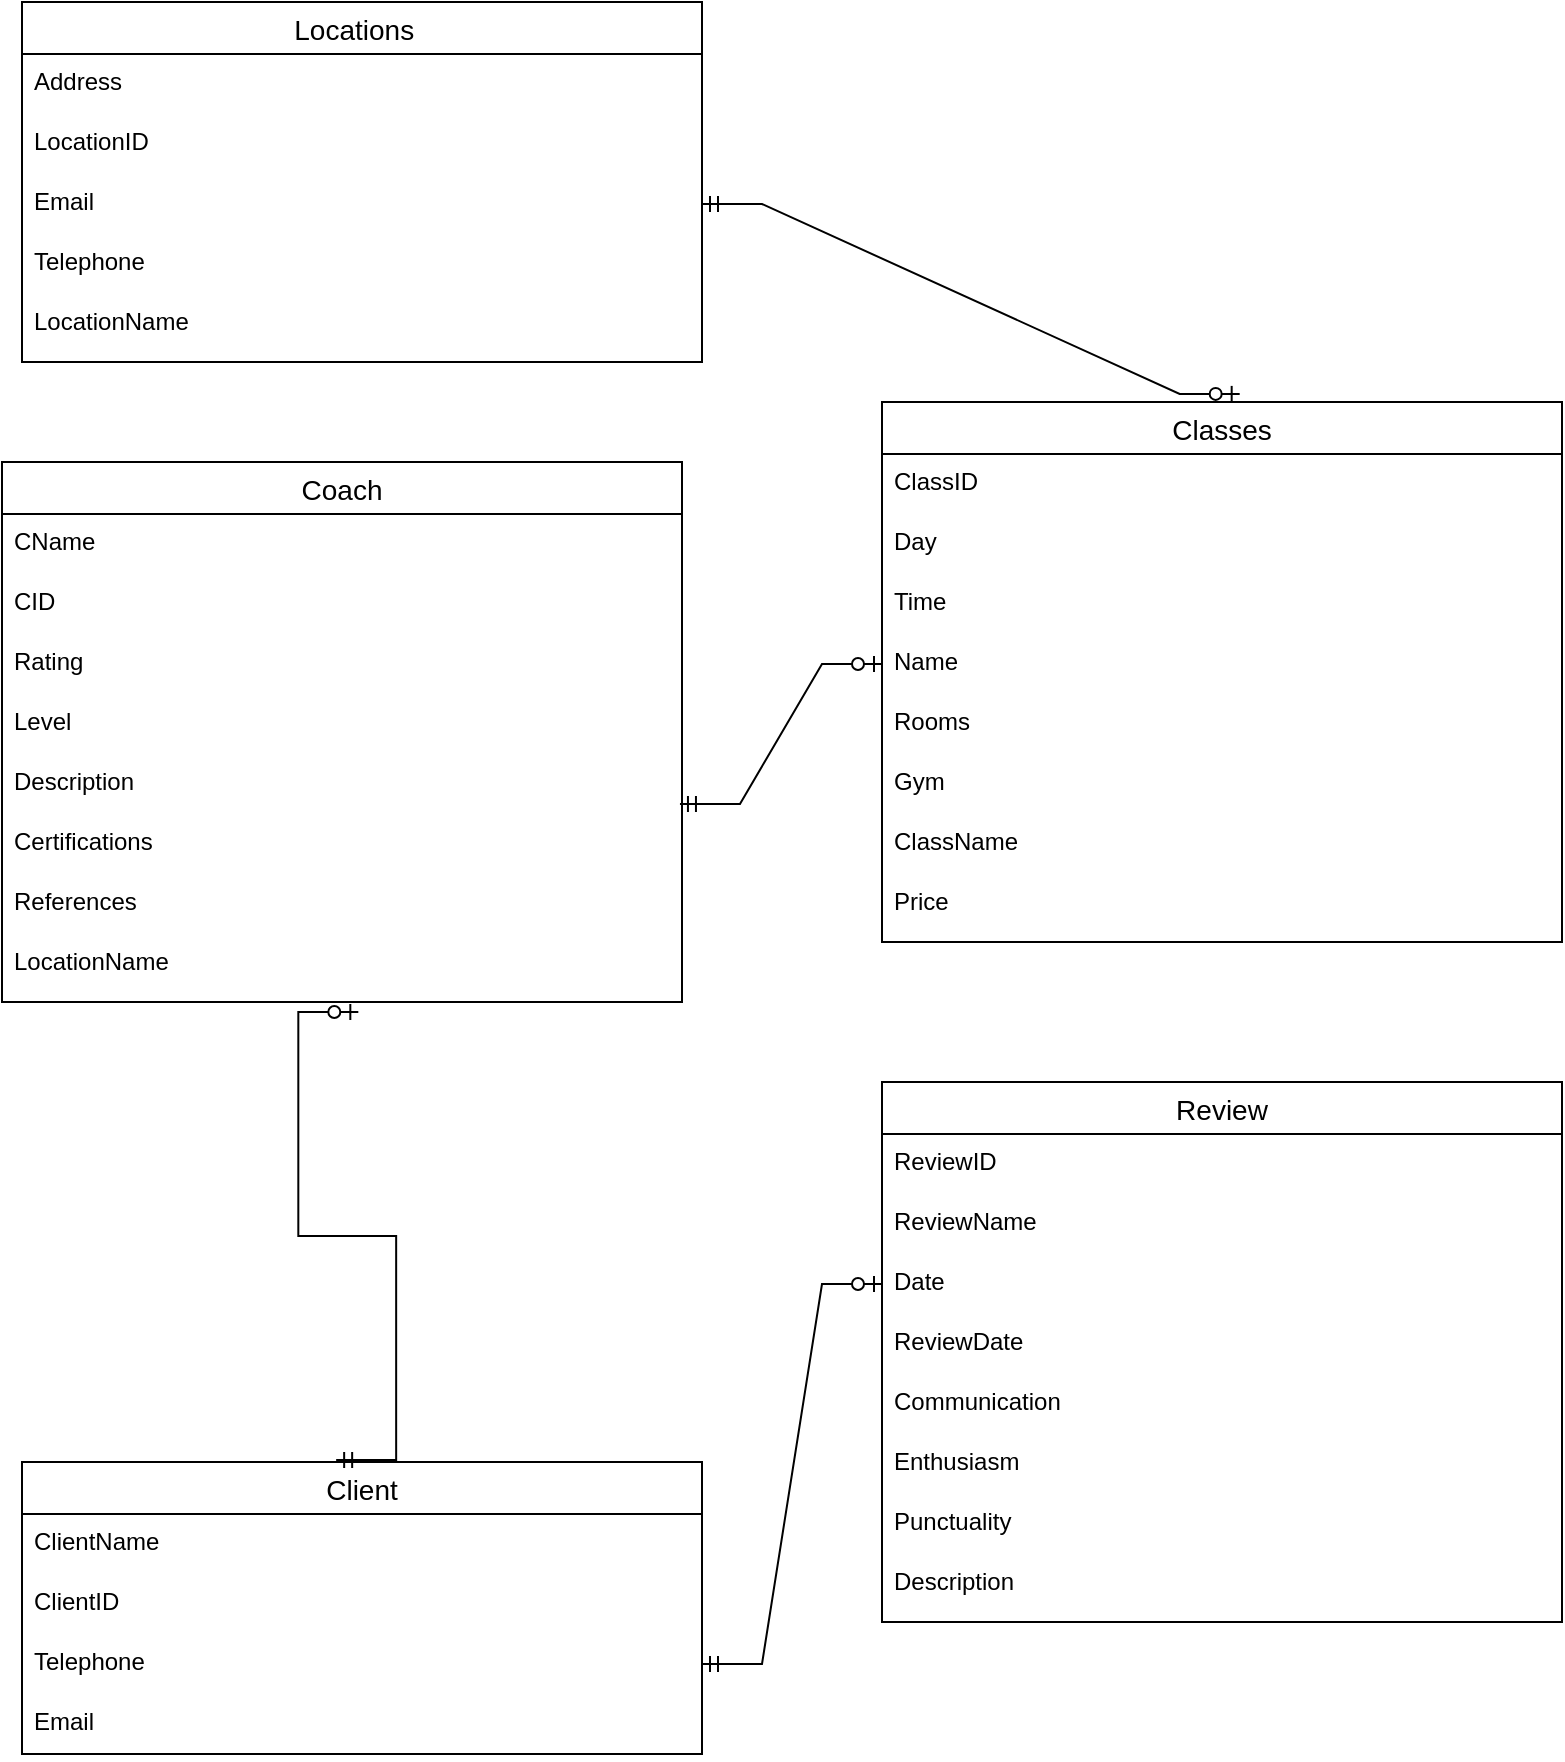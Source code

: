 <mxfile version="15.8.3" type="github"><diagram id="R2lEEEUBdFMjLlhIrx00" name="Page-1"><mxGraphModel dx="2062" dy="1114" grid="1" gridSize="10" guides="1" tooltips="1" connect="1" arrows="1" fold="1" page="1" pageScale="1" pageWidth="850" pageHeight="1100" math="0" shadow="0" extFonts="Permanent Marker^https://fonts.googleapis.com/css?family=Permanent+Marker"><root><mxCell id="0"/><mxCell id="1" parent="0"/><mxCell id="nBttD80EaLpWRcCK-rpo-7" value="Locations  " style="swimlane;fontStyle=0;childLayout=stackLayout;horizontal=1;startSize=26;horizontalStack=0;resizeParent=1;resizeParentMax=0;resizeLast=0;collapsible=1;marginBottom=0;align=center;fontSize=14;" vertex="1" parent="1"><mxGeometry x="50" y="80" width="340" height="180" as="geometry"/></mxCell><mxCell id="nBttD80EaLpWRcCK-rpo-8" value="Address" style="text;strokeColor=none;fillColor=none;spacingLeft=4;spacingRight=4;overflow=hidden;rotatable=0;points=[[0,0.5],[1,0.5]];portConstraint=eastwest;fontSize=12;" vertex="1" parent="nBttD80EaLpWRcCK-rpo-7"><mxGeometry y="26" width="340" height="30" as="geometry"/></mxCell><mxCell id="nBttD80EaLpWRcCK-rpo-9" value="LocationID" style="text;strokeColor=none;fillColor=none;spacingLeft=4;spacingRight=4;overflow=hidden;rotatable=0;points=[[0,0.5],[1,0.5]];portConstraint=eastwest;fontSize=12;" vertex="1" parent="nBttD80EaLpWRcCK-rpo-7"><mxGeometry y="56" width="340" height="30" as="geometry"/></mxCell><mxCell id="nBttD80EaLpWRcCK-rpo-11" value="Email" style="text;strokeColor=none;fillColor=none;spacingLeft=4;spacingRight=4;overflow=hidden;rotatable=0;points=[[0,0.5],[1,0.5]];portConstraint=eastwest;fontSize=12;" vertex="1" parent="nBttD80EaLpWRcCK-rpo-7"><mxGeometry y="86" width="340" height="30" as="geometry"/></mxCell><mxCell id="nBttD80EaLpWRcCK-rpo-12" value="Telephone" style="text;strokeColor=none;fillColor=none;spacingLeft=4;spacingRight=4;overflow=hidden;rotatable=0;points=[[0,0.5],[1,0.5]];portConstraint=eastwest;fontSize=12;" vertex="1" parent="nBttD80EaLpWRcCK-rpo-7"><mxGeometry y="116" width="340" height="30" as="geometry"/></mxCell><mxCell id="nBttD80EaLpWRcCK-rpo-10" value="LocationName" style="text;strokeColor=none;fillColor=none;spacingLeft=4;spacingRight=4;overflow=hidden;rotatable=0;points=[[0,0.5],[1,0.5]];portConstraint=eastwest;fontSize=12;" vertex="1" parent="nBttD80EaLpWRcCK-rpo-7"><mxGeometry y="146" width="340" height="34" as="geometry"/></mxCell><mxCell id="nBttD80EaLpWRcCK-rpo-13" value="Coach" style="swimlane;fontStyle=0;childLayout=stackLayout;horizontal=1;startSize=26;horizontalStack=0;resizeParent=1;resizeParentMax=0;resizeLast=0;collapsible=1;marginBottom=0;align=center;fontSize=14;" vertex="1" parent="1"><mxGeometry x="40" y="310" width="340" height="270" as="geometry"/></mxCell><mxCell id="nBttD80EaLpWRcCK-rpo-14" value="CName" style="text;strokeColor=none;fillColor=none;spacingLeft=4;spacingRight=4;overflow=hidden;rotatable=0;points=[[0,0.5],[1,0.5]];portConstraint=eastwest;fontSize=12;" vertex="1" parent="nBttD80EaLpWRcCK-rpo-13"><mxGeometry y="26" width="340" height="30" as="geometry"/></mxCell><mxCell id="nBttD80EaLpWRcCK-rpo-15" value="CID" style="text;strokeColor=none;fillColor=none;spacingLeft=4;spacingRight=4;overflow=hidden;rotatable=0;points=[[0,0.5],[1,0.5]];portConstraint=eastwest;fontSize=12;" vertex="1" parent="nBttD80EaLpWRcCK-rpo-13"><mxGeometry y="56" width="340" height="30" as="geometry"/></mxCell><mxCell id="nBttD80EaLpWRcCK-rpo-16" value="Rating" style="text;strokeColor=none;fillColor=none;spacingLeft=4;spacingRight=4;overflow=hidden;rotatable=0;points=[[0,0.5],[1,0.5]];portConstraint=eastwest;fontSize=12;" vertex="1" parent="nBttD80EaLpWRcCK-rpo-13"><mxGeometry y="86" width="340" height="30" as="geometry"/></mxCell><mxCell id="nBttD80EaLpWRcCK-rpo-17" value="Level" style="text;strokeColor=none;fillColor=none;spacingLeft=4;spacingRight=4;overflow=hidden;rotatable=0;points=[[0,0.5],[1,0.5]];portConstraint=eastwest;fontSize=12;" vertex="1" parent="nBttD80EaLpWRcCK-rpo-13"><mxGeometry y="116" width="340" height="30" as="geometry"/></mxCell><mxCell id="nBttD80EaLpWRcCK-rpo-19" value="Description" style="text;strokeColor=none;fillColor=none;spacingLeft=4;spacingRight=4;overflow=hidden;rotatable=0;points=[[0,0.5],[1,0.5]];portConstraint=eastwest;fontSize=12;" vertex="1" parent="nBttD80EaLpWRcCK-rpo-13"><mxGeometry y="146" width="340" height="30" as="geometry"/></mxCell><mxCell id="nBttD80EaLpWRcCK-rpo-20" value="Certifications" style="text;strokeColor=none;fillColor=none;spacingLeft=4;spacingRight=4;overflow=hidden;rotatable=0;points=[[0,0.5],[1,0.5]];portConstraint=eastwest;fontSize=12;" vertex="1" parent="nBttD80EaLpWRcCK-rpo-13"><mxGeometry y="176" width="340" height="30" as="geometry"/></mxCell><mxCell id="nBttD80EaLpWRcCK-rpo-21" value="References" style="text;strokeColor=none;fillColor=none;spacingLeft=4;spacingRight=4;overflow=hidden;rotatable=0;points=[[0,0.5],[1,0.5]];portConstraint=eastwest;fontSize=12;" vertex="1" parent="nBttD80EaLpWRcCK-rpo-13"><mxGeometry y="206" width="340" height="30" as="geometry"/></mxCell><mxCell id="nBttD80EaLpWRcCK-rpo-18" value="LocationName" style="text;strokeColor=none;fillColor=none;spacingLeft=4;spacingRight=4;overflow=hidden;rotatable=0;points=[[0,0.5],[1,0.5]];portConstraint=eastwest;fontSize=12;" vertex="1" parent="nBttD80EaLpWRcCK-rpo-13"><mxGeometry y="236" width="340" height="34" as="geometry"/></mxCell><mxCell id="nBttD80EaLpWRcCK-rpo-22" value="Client" style="swimlane;fontStyle=0;childLayout=stackLayout;horizontal=1;startSize=26;horizontalStack=0;resizeParent=1;resizeParentMax=0;resizeLast=0;collapsible=1;marginBottom=0;align=center;fontSize=14;" vertex="1" parent="1"><mxGeometry x="50" y="810" width="340" height="146" as="geometry"/></mxCell><mxCell id="nBttD80EaLpWRcCK-rpo-23" value="ClientName" style="text;strokeColor=none;fillColor=none;spacingLeft=4;spacingRight=4;overflow=hidden;rotatable=0;points=[[0,0.5],[1,0.5]];portConstraint=eastwest;fontSize=12;" vertex="1" parent="nBttD80EaLpWRcCK-rpo-22"><mxGeometry y="26" width="340" height="30" as="geometry"/></mxCell><mxCell id="nBttD80EaLpWRcCK-rpo-24" value="ClientID" style="text;strokeColor=none;fillColor=none;spacingLeft=4;spacingRight=4;overflow=hidden;rotatable=0;points=[[0,0.5],[1,0.5]];portConstraint=eastwest;fontSize=12;" vertex="1" parent="nBttD80EaLpWRcCK-rpo-22"><mxGeometry y="56" width="340" height="30" as="geometry"/></mxCell><mxCell id="nBttD80EaLpWRcCK-rpo-25" value="Telephone" style="text;strokeColor=none;fillColor=none;spacingLeft=4;spacingRight=4;overflow=hidden;rotatable=0;points=[[0,0.5],[1,0.5]];portConstraint=eastwest;fontSize=12;" vertex="1" parent="nBttD80EaLpWRcCK-rpo-22"><mxGeometry y="86" width="340" height="30" as="geometry"/></mxCell><mxCell id="nBttD80EaLpWRcCK-rpo-26" value="Email" style="text;strokeColor=none;fillColor=none;spacingLeft=4;spacingRight=4;overflow=hidden;rotatable=0;points=[[0,0.5],[1,0.5]];portConstraint=eastwest;fontSize=12;" vertex="1" parent="nBttD80EaLpWRcCK-rpo-22"><mxGeometry y="116" width="340" height="30" as="geometry"/></mxCell><mxCell id="nBttD80EaLpWRcCK-rpo-31" value="Classes" style="swimlane;fontStyle=0;childLayout=stackLayout;horizontal=1;startSize=26;horizontalStack=0;resizeParent=1;resizeParentMax=0;resizeLast=0;collapsible=1;marginBottom=0;align=center;fontSize=14;" vertex="1" parent="1"><mxGeometry x="480" y="280" width="340" height="270" as="geometry"/></mxCell><mxCell id="nBttD80EaLpWRcCK-rpo-32" value="ClassID" style="text;strokeColor=none;fillColor=none;spacingLeft=4;spacingRight=4;overflow=hidden;rotatable=0;points=[[0,0.5],[1,0.5]];portConstraint=eastwest;fontSize=12;" vertex="1" parent="nBttD80EaLpWRcCK-rpo-31"><mxGeometry y="26" width="340" height="30" as="geometry"/></mxCell><mxCell id="nBttD80EaLpWRcCK-rpo-33" value="Day" style="text;strokeColor=none;fillColor=none;spacingLeft=4;spacingRight=4;overflow=hidden;rotatable=0;points=[[0,0.5],[1,0.5]];portConstraint=eastwest;fontSize=12;" vertex="1" parent="nBttD80EaLpWRcCK-rpo-31"><mxGeometry y="56" width="340" height="30" as="geometry"/></mxCell><mxCell id="nBttD80EaLpWRcCK-rpo-34" value="Time" style="text;strokeColor=none;fillColor=none;spacingLeft=4;spacingRight=4;overflow=hidden;rotatable=0;points=[[0,0.5],[1,0.5]];portConstraint=eastwest;fontSize=12;" vertex="1" parent="nBttD80EaLpWRcCK-rpo-31"><mxGeometry y="86" width="340" height="30" as="geometry"/></mxCell><mxCell id="nBttD80EaLpWRcCK-rpo-35" value="Name" style="text;strokeColor=none;fillColor=none;spacingLeft=4;spacingRight=4;overflow=hidden;rotatable=0;points=[[0,0.5],[1,0.5]];portConstraint=eastwest;fontSize=12;" vertex="1" parent="nBttD80EaLpWRcCK-rpo-31"><mxGeometry y="116" width="340" height="30" as="geometry"/></mxCell><mxCell id="nBttD80EaLpWRcCK-rpo-36" value="Rooms" style="text;strokeColor=none;fillColor=none;spacingLeft=4;spacingRight=4;overflow=hidden;rotatable=0;points=[[0,0.5],[1,0.5]];portConstraint=eastwest;fontSize=12;" vertex="1" parent="nBttD80EaLpWRcCK-rpo-31"><mxGeometry y="146" width="340" height="30" as="geometry"/></mxCell><mxCell id="nBttD80EaLpWRcCK-rpo-37" value="Gym" style="text;strokeColor=none;fillColor=none;spacingLeft=4;spacingRight=4;overflow=hidden;rotatable=0;points=[[0,0.5],[1,0.5]];portConstraint=eastwest;fontSize=12;" vertex="1" parent="nBttD80EaLpWRcCK-rpo-31"><mxGeometry y="176" width="340" height="30" as="geometry"/></mxCell><mxCell id="nBttD80EaLpWRcCK-rpo-38" value="ClassName" style="text;strokeColor=none;fillColor=none;spacingLeft=4;spacingRight=4;overflow=hidden;rotatable=0;points=[[0,0.5],[1,0.5]];portConstraint=eastwest;fontSize=12;" vertex="1" parent="nBttD80EaLpWRcCK-rpo-31"><mxGeometry y="206" width="340" height="30" as="geometry"/></mxCell><mxCell id="nBttD80EaLpWRcCK-rpo-39" value="Price" style="text;strokeColor=none;fillColor=none;spacingLeft=4;spacingRight=4;overflow=hidden;rotatable=0;points=[[0,0.5],[1,0.5]];portConstraint=eastwest;fontSize=12;" vertex="1" parent="nBttD80EaLpWRcCK-rpo-31"><mxGeometry y="236" width="340" height="34" as="geometry"/></mxCell><mxCell id="nBttD80EaLpWRcCK-rpo-40" value="Review" style="swimlane;fontStyle=0;childLayout=stackLayout;horizontal=1;startSize=26;horizontalStack=0;resizeParent=1;resizeParentMax=0;resizeLast=0;collapsible=1;marginBottom=0;align=center;fontSize=14;" vertex="1" parent="1"><mxGeometry x="480" y="620" width="340" height="270" as="geometry"/></mxCell><mxCell id="nBttD80EaLpWRcCK-rpo-41" value="ReviewID" style="text;strokeColor=none;fillColor=none;spacingLeft=4;spacingRight=4;overflow=hidden;rotatable=0;points=[[0,0.5],[1,0.5]];portConstraint=eastwest;fontSize=12;" vertex="1" parent="nBttD80EaLpWRcCK-rpo-40"><mxGeometry y="26" width="340" height="30" as="geometry"/></mxCell><mxCell id="nBttD80EaLpWRcCK-rpo-42" value="ReviewName" style="text;strokeColor=none;fillColor=none;spacingLeft=4;spacingRight=4;overflow=hidden;rotatable=0;points=[[0,0.5],[1,0.5]];portConstraint=eastwest;fontSize=12;" vertex="1" parent="nBttD80EaLpWRcCK-rpo-40"><mxGeometry y="56" width="340" height="30" as="geometry"/></mxCell><mxCell id="nBttD80EaLpWRcCK-rpo-43" value="Date" style="text;strokeColor=none;fillColor=none;spacingLeft=4;spacingRight=4;overflow=hidden;rotatable=0;points=[[0,0.5],[1,0.5]];portConstraint=eastwest;fontSize=12;" vertex="1" parent="nBttD80EaLpWRcCK-rpo-40"><mxGeometry y="86" width="340" height="30" as="geometry"/></mxCell><mxCell id="nBttD80EaLpWRcCK-rpo-44" value="ReviewDate" style="text;strokeColor=none;fillColor=none;spacingLeft=4;spacingRight=4;overflow=hidden;rotatable=0;points=[[0,0.5],[1,0.5]];portConstraint=eastwest;fontSize=12;" vertex="1" parent="nBttD80EaLpWRcCK-rpo-40"><mxGeometry y="116" width="340" height="30" as="geometry"/></mxCell><mxCell id="nBttD80EaLpWRcCK-rpo-45" value="Communication" style="text;strokeColor=none;fillColor=none;spacingLeft=4;spacingRight=4;overflow=hidden;rotatable=0;points=[[0,0.5],[1,0.5]];portConstraint=eastwest;fontSize=12;" vertex="1" parent="nBttD80EaLpWRcCK-rpo-40"><mxGeometry y="146" width="340" height="30" as="geometry"/></mxCell><mxCell id="nBttD80EaLpWRcCK-rpo-46" value="Enthusiasm" style="text;strokeColor=none;fillColor=none;spacingLeft=4;spacingRight=4;overflow=hidden;rotatable=0;points=[[0,0.5],[1,0.5]];portConstraint=eastwest;fontSize=12;" vertex="1" parent="nBttD80EaLpWRcCK-rpo-40"><mxGeometry y="176" width="340" height="30" as="geometry"/></mxCell><mxCell id="nBttD80EaLpWRcCK-rpo-47" value="Punctuality" style="text;strokeColor=none;fillColor=none;spacingLeft=4;spacingRight=4;overflow=hidden;rotatable=0;points=[[0,0.5],[1,0.5]];portConstraint=eastwest;fontSize=12;" vertex="1" parent="nBttD80EaLpWRcCK-rpo-40"><mxGeometry y="206" width="340" height="30" as="geometry"/></mxCell><mxCell id="nBttD80EaLpWRcCK-rpo-48" value="Description" style="text;strokeColor=none;fillColor=none;spacingLeft=4;spacingRight=4;overflow=hidden;rotatable=0;points=[[0,0.5],[1,0.5]];portConstraint=eastwest;fontSize=12;" vertex="1" parent="nBttD80EaLpWRcCK-rpo-40"><mxGeometry y="236" width="340" height="34" as="geometry"/></mxCell><mxCell id="nBttD80EaLpWRcCK-rpo-49" value="" style="edgeStyle=entityRelationEdgeStyle;fontSize=12;html=1;endArrow=ERzeroToOne;startArrow=ERmandOne;rounded=0;exitX=1;exitY=0.5;exitDx=0;exitDy=0;entryX=0;entryY=0.5;entryDx=0;entryDy=0;" edge="1" parent="1" source="nBttD80EaLpWRcCK-rpo-25" target="nBttD80EaLpWRcCK-rpo-43"><mxGeometry width="100" height="100" relative="1" as="geometry"><mxPoint x="400" y="790" as="sourcePoint"/><mxPoint x="500" y="690" as="targetPoint"/></mxGeometry></mxCell><mxCell id="nBttD80EaLpWRcCK-rpo-50" value="" style="edgeStyle=entityRelationEdgeStyle;fontSize=12;html=1;endArrow=ERzeroToOne;startArrow=ERmandOne;rounded=0;exitX=0.997;exitY=0.833;exitDx=0;exitDy=0;exitPerimeter=0;" edge="1" parent="1" source="nBttD80EaLpWRcCK-rpo-19" target="nBttD80EaLpWRcCK-rpo-35"><mxGeometry width="100" height="100" relative="1" as="geometry"><mxPoint x="390" y="480" as="sourcePoint"/><mxPoint x="490" y="380" as="targetPoint"/></mxGeometry></mxCell><mxCell id="nBttD80EaLpWRcCK-rpo-51" value="" style="edgeStyle=entityRelationEdgeStyle;fontSize=12;html=1;endArrow=ERzeroToOne;startArrow=ERmandOne;rounded=0;exitX=0.462;exitY=-0.007;exitDx=0;exitDy=0;exitPerimeter=0;entryX=0.524;entryY=1.147;entryDx=0;entryDy=0;entryPerimeter=0;" edge="1" parent="1" source="nBttD80EaLpWRcCK-rpo-22" target="nBttD80EaLpWRcCK-rpo-18"><mxGeometry width="100" height="100" relative="1" as="geometry"><mxPoint x="210" y="800" as="sourcePoint"/><mxPoint x="310" y="700" as="targetPoint"/></mxGeometry></mxCell><mxCell id="nBttD80EaLpWRcCK-rpo-52" value="" style="edgeStyle=entityRelationEdgeStyle;fontSize=12;html=1;endArrow=ERzeroToOne;startArrow=ERmandOne;rounded=0;exitX=1;exitY=0.5;exitDx=0;exitDy=0;entryX=0.526;entryY=-0.015;entryDx=0;entryDy=0;entryPerimeter=0;" edge="1" parent="1" source="nBttD80EaLpWRcCK-rpo-11" target="nBttD80EaLpWRcCK-rpo-31"><mxGeometry width="100" height="100" relative="1" as="geometry"><mxPoint x="425" y="180" as="sourcePoint"/><mxPoint x="525" y="80" as="targetPoint"/></mxGeometry></mxCell></root></mxGraphModel></diagram></mxfile>